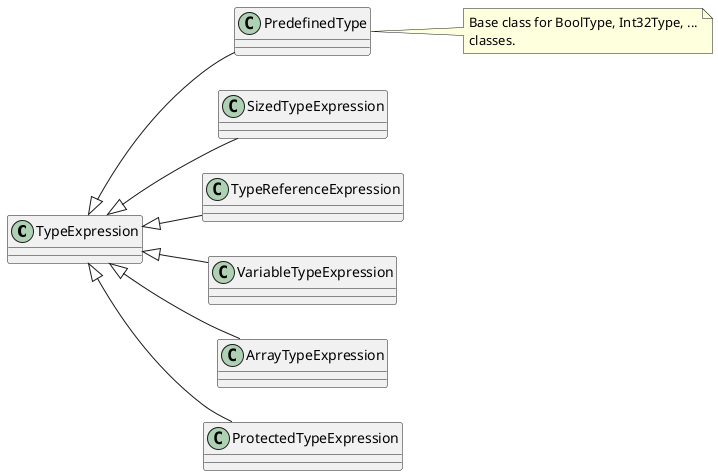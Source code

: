 @startuml
' TypeExpression
skinparam groupInheritance 1
left to right direction
TypeExpression <|-- PredefinedType
note right of PredefinedType
Base class for BoolType, Int32Type, ...
classes.
end note
TypeExpression <|-- SizedTypeExpression
TypeExpression <|-- TypeReferenceExpression

TypeExpression <|-- VariableTypeExpression
TypeExpression <|-- ArrayTypeExpression
TypeExpression <|-- ProtectedTypeExpression
@enduml

